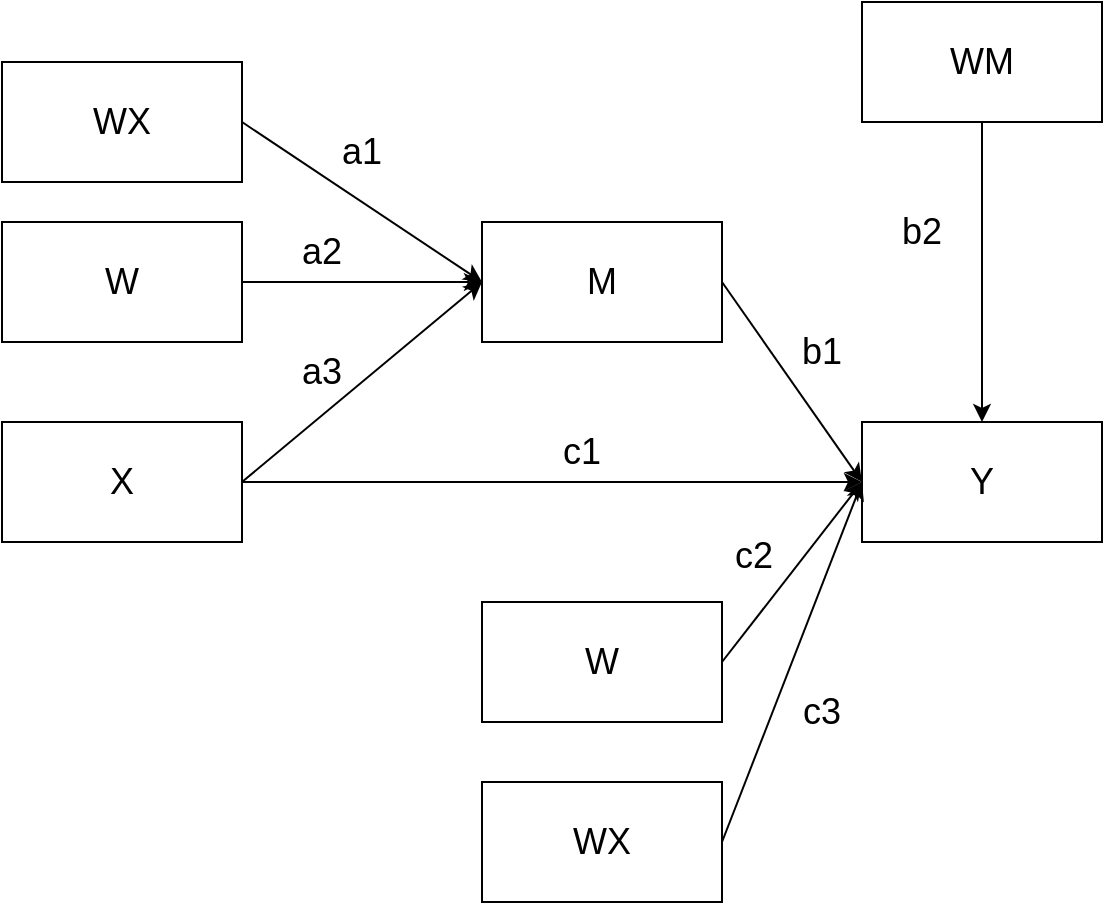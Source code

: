 <mxfile version="26.2.12">
  <diagram name="第 1 页" id="FUrA-Y1KFeBuuCMGg9Ev">
    <mxGraphModel dx="1187" dy="615" grid="1" gridSize="10" guides="1" tooltips="1" connect="1" arrows="1" fold="1" page="1" pageScale="1" pageWidth="827" pageHeight="1169" math="0" shadow="0">
      <root>
        <mxCell id="0" />
        <mxCell id="1" parent="0" />
        <mxCell id="cPTbtJAyMzu0GjUrW38b-12" style="rounded=0;orthogonalLoop=1;jettySize=auto;html=1;exitX=1;exitY=0.5;exitDx=0;exitDy=0;entryX=0;entryY=0.5;entryDx=0;entryDy=0;" edge="1" parent="1" source="cPTbtJAyMzu0GjUrW38b-1" target="cPTbtJAyMzu0GjUrW38b-5">
          <mxGeometry relative="1" as="geometry" />
        </mxCell>
        <mxCell id="cPTbtJAyMzu0GjUrW38b-1" value="&lt;font style=&quot;font-size: 18px;&quot;&gt;WX&lt;/font&gt;" style="rounded=0;whiteSpace=wrap;html=1;" vertex="1" parent="1">
          <mxGeometry x="70" y="90" width="120" height="60" as="geometry" />
        </mxCell>
        <mxCell id="cPTbtJAyMzu0GjUrW38b-15" style="edgeStyle=orthogonalEdgeStyle;rounded=0;orthogonalLoop=1;jettySize=auto;html=1;exitX=0.5;exitY=1;exitDx=0;exitDy=0;entryX=0.5;entryY=0;entryDx=0;entryDy=0;" edge="1" parent="1" source="cPTbtJAyMzu0GjUrW38b-2" target="cPTbtJAyMzu0GjUrW38b-6">
          <mxGeometry relative="1" as="geometry" />
        </mxCell>
        <mxCell id="cPTbtJAyMzu0GjUrW38b-2" value="&lt;font style=&quot;font-size: 18px;&quot;&gt;WM&lt;/font&gt;" style="whiteSpace=wrap;html=1;" vertex="1" parent="1">
          <mxGeometry x="500" y="60" width="120" height="60" as="geometry" />
        </mxCell>
        <mxCell id="cPTbtJAyMzu0GjUrW38b-13" style="edgeStyle=orthogonalEdgeStyle;rounded=0;orthogonalLoop=1;jettySize=auto;html=1;exitX=1;exitY=0.5;exitDx=0;exitDy=0;entryX=0;entryY=0.5;entryDx=0;entryDy=0;" edge="1" parent="1" source="cPTbtJAyMzu0GjUrW38b-3" target="cPTbtJAyMzu0GjUrW38b-5">
          <mxGeometry relative="1" as="geometry" />
        </mxCell>
        <mxCell id="cPTbtJAyMzu0GjUrW38b-3" value="&lt;font style=&quot;font-size: 18px;&quot;&gt;W&lt;/font&gt;" style="rounded=0;whiteSpace=wrap;html=1;" vertex="1" parent="1">
          <mxGeometry x="70" y="170" width="120" height="60" as="geometry" />
        </mxCell>
        <mxCell id="cPTbtJAyMzu0GjUrW38b-14" style="rounded=0;orthogonalLoop=1;jettySize=auto;html=1;exitX=1;exitY=0.5;exitDx=0;exitDy=0;entryX=0;entryY=0.5;entryDx=0;entryDy=0;" edge="1" parent="1" source="cPTbtJAyMzu0GjUrW38b-4" target="cPTbtJAyMzu0GjUrW38b-5">
          <mxGeometry relative="1" as="geometry" />
        </mxCell>
        <mxCell id="cPTbtJAyMzu0GjUrW38b-18" style="edgeStyle=orthogonalEdgeStyle;rounded=0;orthogonalLoop=1;jettySize=auto;html=1;exitX=1;exitY=0.5;exitDx=0;exitDy=0;entryX=0;entryY=0.5;entryDx=0;entryDy=0;" edge="1" parent="1" source="cPTbtJAyMzu0GjUrW38b-4" target="cPTbtJAyMzu0GjUrW38b-6">
          <mxGeometry relative="1" as="geometry" />
        </mxCell>
        <mxCell id="cPTbtJAyMzu0GjUrW38b-4" value="&lt;font style=&quot;font-size: 18px;&quot;&gt;X&lt;/font&gt;" style="rounded=0;whiteSpace=wrap;html=1;" vertex="1" parent="1">
          <mxGeometry x="70" y="270" width="120" height="60" as="geometry" />
        </mxCell>
        <mxCell id="cPTbtJAyMzu0GjUrW38b-16" style="rounded=0;orthogonalLoop=1;jettySize=auto;html=1;exitX=1;exitY=0.5;exitDx=0;exitDy=0;entryX=0;entryY=0.5;entryDx=0;entryDy=0;" edge="1" parent="1" source="cPTbtJAyMzu0GjUrW38b-5" target="cPTbtJAyMzu0GjUrW38b-6">
          <mxGeometry relative="1" as="geometry" />
        </mxCell>
        <mxCell id="cPTbtJAyMzu0GjUrW38b-5" value="&lt;font style=&quot;font-size: 18px;&quot;&gt;M&lt;/font&gt;" style="rounded=0;whiteSpace=wrap;html=1;" vertex="1" parent="1">
          <mxGeometry x="310" y="170" width="120" height="60" as="geometry" />
        </mxCell>
        <mxCell id="cPTbtJAyMzu0GjUrW38b-6" value="&lt;font style=&quot;font-size: 18px;&quot;&gt;Y&lt;/font&gt;" style="rounded=0;whiteSpace=wrap;html=1;" vertex="1" parent="1">
          <mxGeometry x="500" y="270" width="120" height="60" as="geometry" />
        </mxCell>
        <mxCell id="cPTbtJAyMzu0GjUrW38b-20" style="rounded=0;orthogonalLoop=1;jettySize=auto;html=1;exitX=1;exitY=0.5;exitDx=0;exitDy=0;entryX=0;entryY=0.5;entryDx=0;entryDy=0;" edge="1" parent="1" source="cPTbtJAyMzu0GjUrW38b-8" target="cPTbtJAyMzu0GjUrW38b-6">
          <mxGeometry relative="1" as="geometry" />
        </mxCell>
        <mxCell id="cPTbtJAyMzu0GjUrW38b-8" value="&lt;font style=&quot;font-size: 18px;&quot;&gt;WX&lt;/font&gt;" style="rounded=0;whiteSpace=wrap;html=1;" vertex="1" parent="1">
          <mxGeometry x="310" y="450" width="120" height="60" as="geometry" />
        </mxCell>
        <mxCell id="cPTbtJAyMzu0GjUrW38b-19" style="rounded=0;orthogonalLoop=1;jettySize=auto;html=1;exitX=1;exitY=0.5;exitDx=0;exitDy=0;entryX=0;entryY=0.5;entryDx=0;entryDy=0;" edge="1" parent="1" source="cPTbtJAyMzu0GjUrW38b-9" target="cPTbtJAyMzu0GjUrW38b-6">
          <mxGeometry relative="1" as="geometry" />
        </mxCell>
        <mxCell id="cPTbtJAyMzu0GjUrW38b-9" value="&lt;font style=&quot;font-size: 18px;&quot;&gt;W&lt;/font&gt;" style="rounded=0;whiteSpace=wrap;html=1;" vertex="1" parent="1">
          <mxGeometry x="310" y="360" width="120" height="60" as="geometry" />
        </mxCell>
        <mxCell id="cPTbtJAyMzu0GjUrW38b-21" value="&lt;font style=&quot;font-size: 18px;&quot;&gt;b2&lt;/font&gt;" style="text;html=1;align=center;verticalAlign=middle;whiteSpace=wrap;rounded=0;" vertex="1" parent="1">
          <mxGeometry x="500" y="160" width="60" height="30" as="geometry" />
        </mxCell>
        <mxCell id="cPTbtJAyMzu0GjUrW38b-24" value="&lt;font style=&quot;font-size: 18px;&quot;&gt;a1&lt;/font&gt;" style="text;html=1;align=center;verticalAlign=middle;whiteSpace=wrap;rounded=0;" vertex="1" parent="1">
          <mxGeometry x="220" y="120" width="60" height="30" as="geometry" />
        </mxCell>
        <mxCell id="cPTbtJAyMzu0GjUrW38b-25" value="&lt;font style=&quot;font-size: 18px;&quot;&gt;a2&lt;/font&gt;" style="text;html=1;align=center;verticalAlign=middle;whiteSpace=wrap;rounded=0;" vertex="1" parent="1">
          <mxGeometry x="200" y="170" width="60" height="30" as="geometry" />
        </mxCell>
        <mxCell id="cPTbtJAyMzu0GjUrW38b-26" value="&lt;font style=&quot;font-size: 18px;&quot;&gt;a3&lt;/font&gt;" style="text;html=1;align=center;verticalAlign=middle;whiteSpace=wrap;rounded=0;" vertex="1" parent="1">
          <mxGeometry x="200" y="230" width="60" height="30" as="geometry" />
        </mxCell>
        <mxCell id="cPTbtJAyMzu0GjUrW38b-27" value="&lt;span style=&quot;font-size: 18px;&quot;&gt;c1&lt;/span&gt;" style="text;html=1;align=center;verticalAlign=middle;whiteSpace=wrap;rounded=0;" vertex="1" parent="1">
          <mxGeometry x="330" y="270" width="60" height="30" as="geometry" />
        </mxCell>
        <mxCell id="cPTbtJAyMzu0GjUrW38b-30" value="&lt;font style=&quot;font-size: 18px;&quot;&gt;b1&lt;/font&gt;" style="text;html=1;align=center;verticalAlign=middle;whiteSpace=wrap;rounded=0;" vertex="1" parent="1">
          <mxGeometry x="450" y="220" width="60" height="30" as="geometry" />
        </mxCell>
        <mxCell id="cPTbtJAyMzu0GjUrW38b-31" value="&lt;span style=&quot;font-size: 18px;&quot;&gt;c2&lt;/span&gt;" style="text;html=1;align=center;verticalAlign=middle;whiteSpace=wrap;rounded=0;" vertex="1" parent="1">
          <mxGeometry x="416" y="322" width="60" height="30" as="geometry" />
        </mxCell>
        <mxCell id="cPTbtJAyMzu0GjUrW38b-32" value="&lt;span style=&quot;font-size: 18px;&quot;&gt;c3&lt;/span&gt;" style="text;html=1;align=center;verticalAlign=middle;whiteSpace=wrap;rounded=0;" vertex="1" parent="1">
          <mxGeometry x="450" y="400" width="60" height="30" as="geometry" />
        </mxCell>
      </root>
    </mxGraphModel>
  </diagram>
</mxfile>
